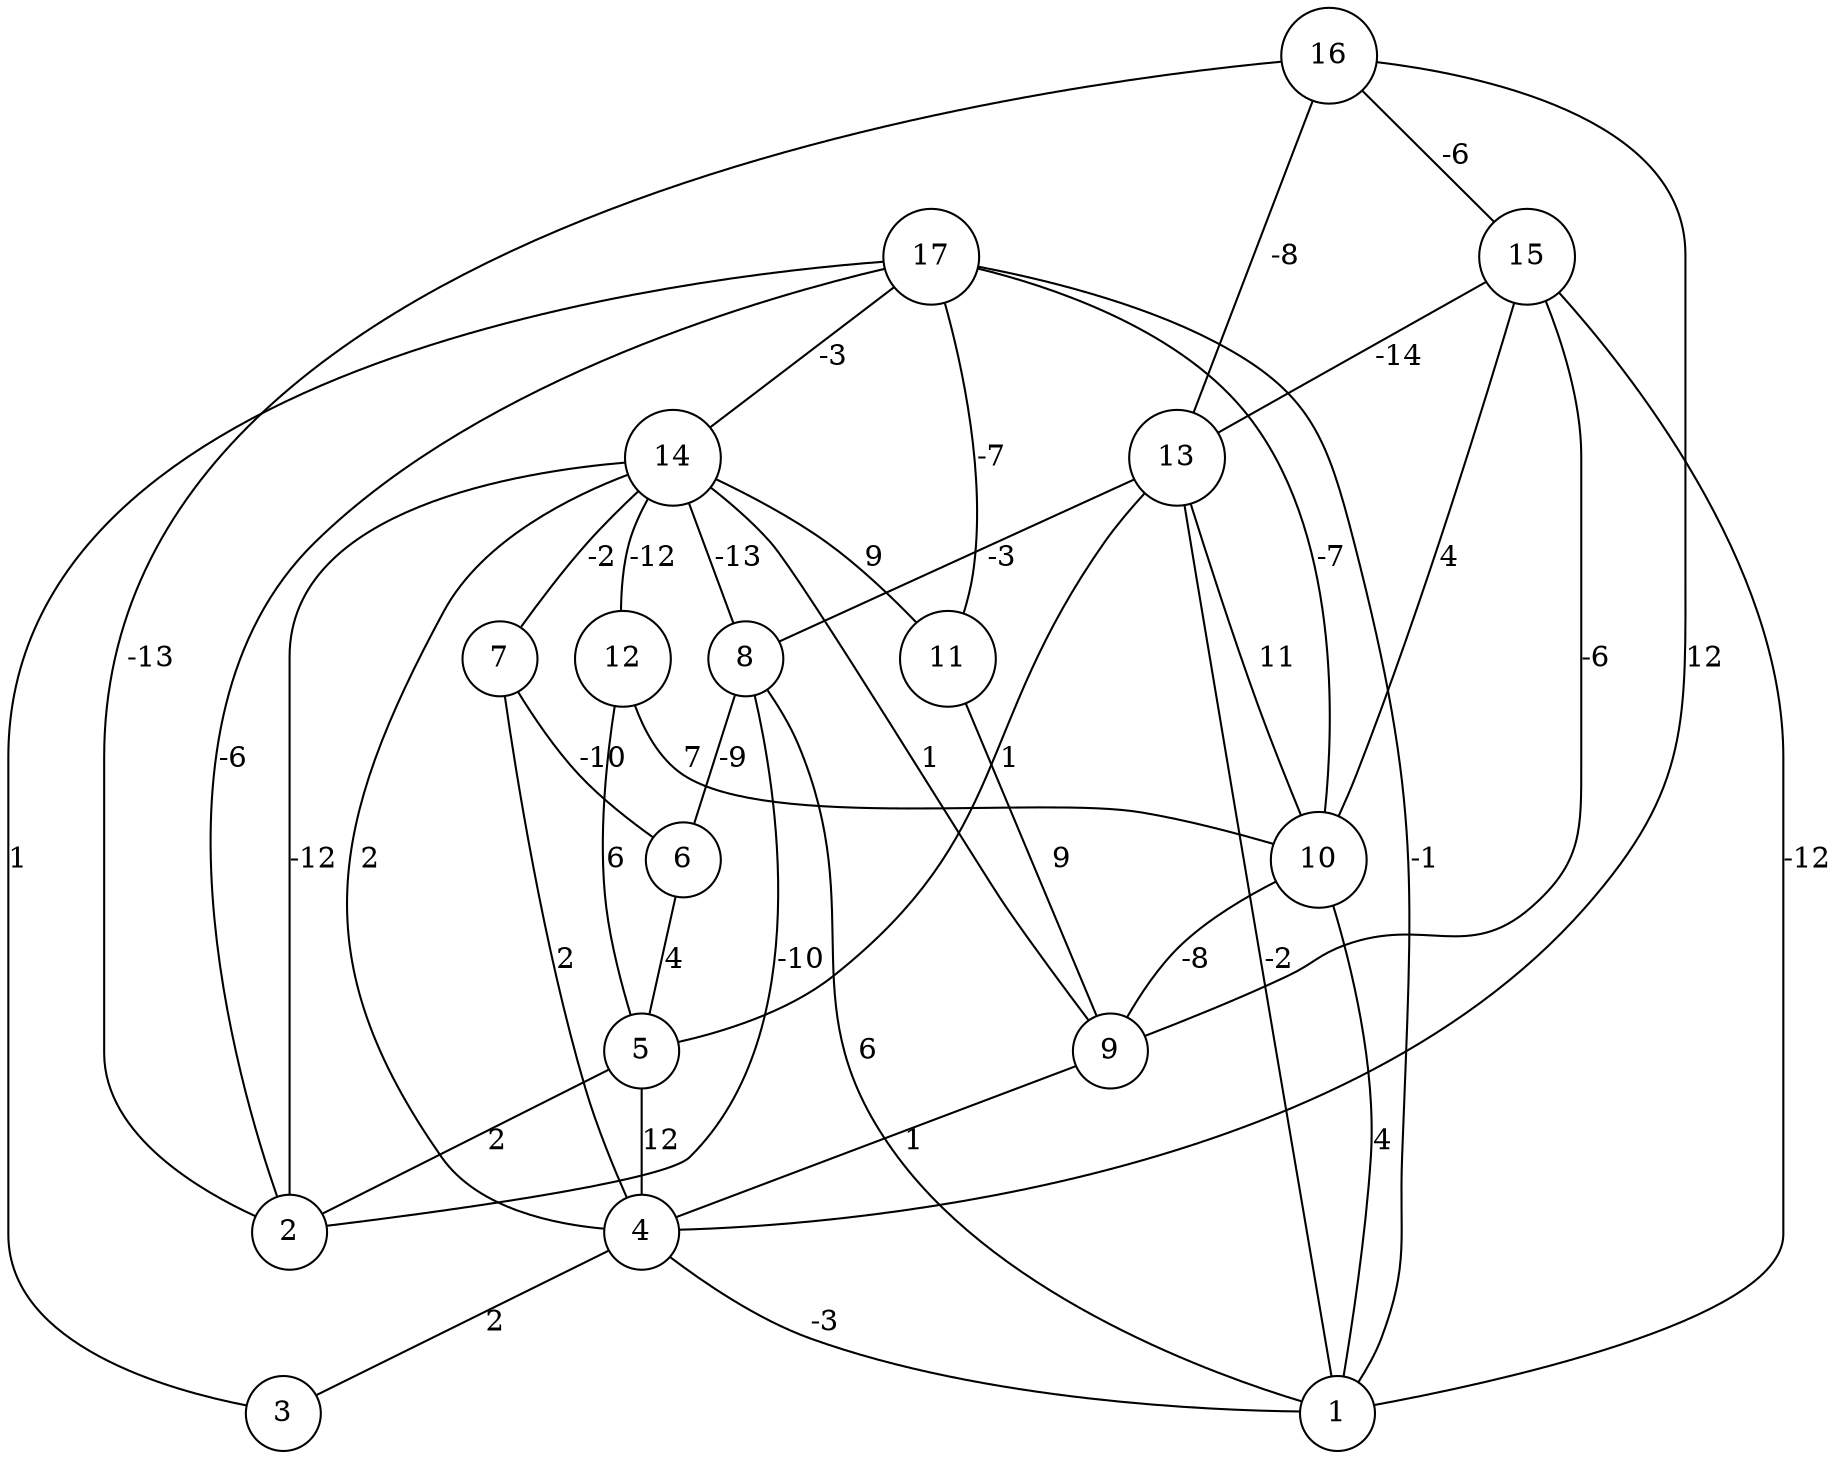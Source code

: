 graph { 
	 fontname="Helvetica,Arial,sans-serif" 
	 node [shape = circle]; 
	 17 -- 1 [label = "-1"];
	 17 -- 2 [label = "-6"];
	 17 -- 3 [label = "1"];
	 17 -- 10 [label = "-7"];
	 17 -- 11 [label = "-7"];
	 17 -- 14 [label = "-3"];
	 16 -- 2 [label = "-13"];
	 16 -- 4 [label = "12"];
	 16 -- 13 [label = "-8"];
	 16 -- 15 [label = "-6"];
	 15 -- 1 [label = "-12"];
	 15 -- 9 [label = "-6"];
	 15 -- 10 [label = "4"];
	 15 -- 13 [label = "-14"];
	 14 -- 2 [label = "-12"];
	 14 -- 4 [label = "2"];
	 14 -- 7 [label = "-2"];
	 14 -- 8 [label = "-13"];
	 14 -- 9 [label = "1"];
	 14 -- 11 [label = "9"];
	 14 -- 12 [label = "-12"];
	 13 -- 1 [label = "-2"];
	 13 -- 5 [label = "1"];
	 13 -- 8 [label = "-3"];
	 13 -- 10 [label = "11"];
	 12 -- 5 [label = "6"];
	 12 -- 10 [label = "7"];
	 11 -- 9 [label = "9"];
	 10 -- 1 [label = "4"];
	 10 -- 9 [label = "-8"];
	 9 -- 4 [label = "1"];
	 8 -- 1 [label = "6"];
	 8 -- 2 [label = "-10"];
	 8 -- 6 [label = "-9"];
	 7 -- 4 [label = "2"];
	 7 -- 6 [label = "-10"];
	 6 -- 5 [label = "4"];
	 5 -- 2 [label = "2"];
	 5 -- 4 [label = "12"];
	 4 -- 1 [label = "-3"];
	 4 -- 3 [label = "2"];
	 1;
	 2;
	 3;
	 4;
	 5;
	 6;
	 7;
	 8;
	 9;
	 10;
	 11;
	 12;
	 13;
	 14;
	 15;
	 16;
	 17;
}
